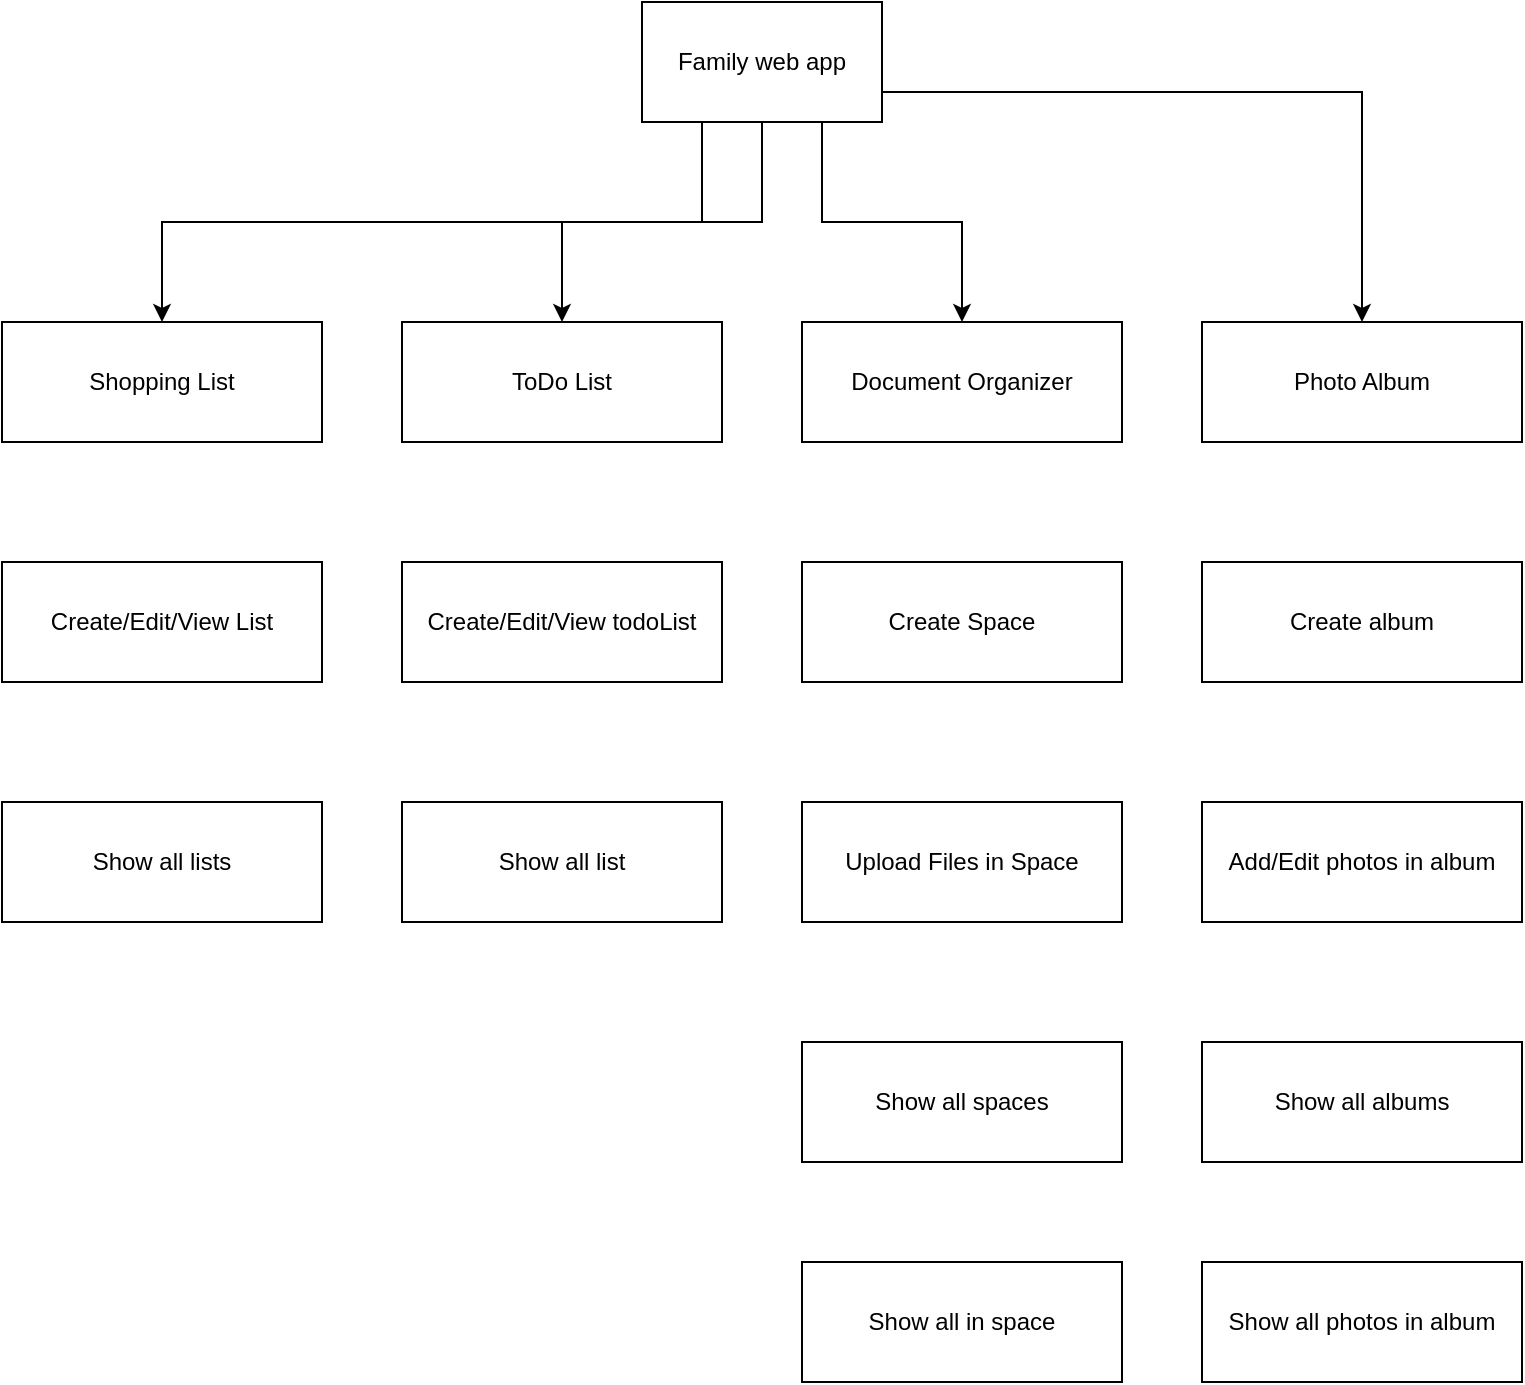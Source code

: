 <mxfile version="13.6.6" type="device" pages="4"><diagram id="MVocwHUg0sw6Yvs9M3k_" name="Features"><mxGraphModel dx="1426" dy="771" grid="1" gridSize="10" guides="1" tooltips="1" connect="1" arrows="1" fold="1" page="1" pageScale="1" pageWidth="827" pageHeight="1169" math="0" shadow="0"><root><mxCell id="0"/><mxCell id="1" parent="0"/><mxCell id="9WP8ulpHHyZ4Qt_uzORv-6" style="edgeStyle=orthogonalEdgeStyle;rounded=0;orthogonalLoop=1;jettySize=auto;html=1;exitX=0.25;exitY=1;exitDx=0;exitDy=0;entryX=0.5;entryY=0;entryDx=0;entryDy=0;" parent="1" source="9WP8ulpHHyZ4Qt_uzORv-1" target="9WP8ulpHHyZ4Qt_uzORv-2" edge="1"><mxGeometry relative="1" as="geometry"/></mxCell><mxCell id="9WP8ulpHHyZ4Qt_uzORv-7" style="edgeStyle=orthogonalEdgeStyle;rounded=0;orthogonalLoop=1;jettySize=auto;html=1;exitX=0.5;exitY=1;exitDx=0;exitDy=0;entryX=0.5;entryY=0;entryDx=0;entryDy=0;" parent="1" source="9WP8ulpHHyZ4Qt_uzORv-1" target="9WP8ulpHHyZ4Qt_uzORv-3" edge="1"><mxGeometry relative="1" as="geometry"/></mxCell><mxCell id="9WP8ulpHHyZ4Qt_uzORv-8" style="edgeStyle=orthogonalEdgeStyle;rounded=0;orthogonalLoop=1;jettySize=auto;html=1;exitX=1;exitY=0.75;exitDx=0;exitDy=0;entryX=0.5;entryY=0;entryDx=0;entryDy=0;" parent="1" source="9WP8ulpHHyZ4Qt_uzORv-1" target="9WP8ulpHHyZ4Qt_uzORv-5" edge="1"><mxGeometry relative="1" as="geometry"/></mxCell><mxCell id="9WP8ulpHHyZ4Qt_uzORv-9" style="edgeStyle=orthogonalEdgeStyle;rounded=0;orthogonalLoop=1;jettySize=auto;html=1;exitX=0.75;exitY=1;exitDx=0;exitDy=0;" parent="1" source="9WP8ulpHHyZ4Qt_uzORv-1" target="9WP8ulpHHyZ4Qt_uzORv-4" edge="1"><mxGeometry relative="1" as="geometry"/></mxCell><mxCell id="9WP8ulpHHyZ4Qt_uzORv-1" value="Family web app" style="rounded=0;whiteSpace=wrap;html=1;" parent="1" vertex="1"><mxGeometry x="400" y="80" width="120" height="60" as="geometry"/></mxCell><mxCell id="9WP8ulpHHyZ4Qt_uzORv-2" value="Shopping List" style="rounded=0;whiteSpace=wrap;html=1;" parent="1" vertex="1"><mxGeometry x="80" y="240" width="160" height="60" as="geometry"/></mxCell><mxCell id="9WP8ulpHHyZ4Qt_uzORv-3" value="ToDo List" style="rounded=0;whiteSpace=wrap;html=1;" parent="1" vertex="1"><mxGeometry x="280" y="240" width="160" height="60" as="geometry"/></mxCell><mxCell id="9WP8ulpHHyZ4Qt_uzORv-4" value="Document Organizer" style="rounded=0;whiteSpace=wrap;html=1;" parent="1" vertex="1"><mxGeometry x="480" y="240" width="160" height="60" as="geometry"/></mxCell><mxCell id="9WP8ulpHHyZ4Qt_uzORv-5" value="Photo Album" style="rounded=0;whiteSpace=wrap;html=1;" parent="1" vertex="1"><mxGeometry x="680" y="240" width="160" height="60" as="geometry"/></mxCell><mxCell id="9WP8ulpHHyZ4Qt_uzORv-10" value="Create/Edit/View List" style="rounded=0;whiteSpace=wrap;html=1;" parent="1" vertex="1"><mxGeometry x="80" y="360" width="160" height="60" as="geometry"/></mxCell><mxCell id="9WP8ulpHHyZ4Qt_uzORv-11" value="Show all lists" style="rounded=0;whiteSpace=wrap;html=1;" parent="1" vertex="1"><mxGeometry x="80" y="480" width="160" height="60" as="geometry"/></mxCell><mxCell id="9WP8ulpHHyZ4Qt_uzORv-12" value="Create/Edit/View todoList" style="rounded=0;whiteSpace=wrap;html=1;" parent="1" vertex="1"><mxGeometry x="280" y="360" width="160" height="60" as="geometry"/></mxCell><mxCell id="9WP8ulpHHyZ4Qt_uzORv-13" value="Show all list" style="rounded=0;whiteSpace=wrap;html=1;" parent="1" vertex="1"><mxGeometry x="280" y="480" width="160" height="60" as="geometry"/></mxCell><mxCell id="9WP8ulpHHyZ4Qt_uzORv-14" value="Create Space" style="rounded=0;whiteSpace=wrap;html=1;" parent="1" vertex="1"><mxGeometry x="480" y="360" width="160" height="60" as="geometry"/></mxCell><mxCell id="9WP8ulpHHyZ4Qt_uzORv-15" value="Upload Files in Space" style="rounded=0;whiteSpace=wrap;html=1;" parent="1" vertex="1"><mxGeometry x="480" y="480" width="160" height="60" as="geometry"/></mxCell><mxCell id="9WP8ulpHHyZ4Qt_uzORv-16" value="Show all spaces" style="rounded=0;whiteSpace=wrap;html=1;" parent="1" vertex="1"><mxGeometry x="480" y="600" width="160" height="60" as="geometry"/></mxCell><mxCell id="9WP8ulpHHyZ4Qt_uzORv-17" value="Show all in space" style="rounded=0;whiteSpace=wrap;html=1;" parent="1" vertex="1"><mxGeometry x="480" y="710" width="160" height="60" as="geometry"/></mxCell><mxCell id="9WP8ulpHHyZ4Qt_uzORv-18" value="Create album" style="rounded=0;whiteSpace=wrap;html=1;" parent="1" vertex="1"><mxGeometry x="680" y="360" width="160" height="60" as="geometry"/></mxCell><mxCell id="9WP8ulpHHyZ4Qt_uzORv-19" value="Add/Edit photos in album" style="rounded=0;whiteSpace=wrap;html=1;" parent="1" vertex="1"><mxGeometry x="680" y="480" width="160" height="60" as="geometry"/></mxCell><mxCell id="9WP8ulpHHyZ4Qt_uzORv-20" value="Show all albums" style="rounded=0;whiteSpace=wrap;html=1;" parent="1" vertex="1"><mxGeometry x="680" y="600" width="160" height="60" as="geometry"/></mxCell><mxCell id="9WP8ulpHHyZ4Qt_uzORv-21" value="Show all photos in album" style="rounded=0;whiteSpace=wrap;html=1;" parent="1" vertex="1"><mxGeometry x="680" y="710" width="160" height="60" as="geometry"/></mxCell></root></mxGraphModel></diagram><diagram id="oqttEoFnqcMNZZ5wq4b5" name="Highlevel-Arch"><mxGraphModel dx="2253" dy="771" grid="1" gridSize="10" guides="1" tooltips="1" connect="1" arrows="1" fold="1" page="1" pageScale="1" pageWidth="827" pageHeight="1169" math="0" shadow="0"><root><mxCell id="Q6gV2f1Vx8R_XNYDrY5R-0"/><mxCell id="Q6gV2f1Vx8R_XNYDrY5R-1" parent="Q6gV2f1Vx8R_XNYDrY5R-0"/><mxCell id="sEO64oZxRyMobWsWleir-13" value="" style="rounded=0;whiteSpace=wrap;html=1;" parent="Q6gV2f1Vx8R_XNYDrY5R-1" vertex="1"><mxGeometry x="150" y="60" width="890" height="640" as="geometry"/></mxCell><mxCell id="sEO64oZxRyMobWsWleir-8" value="" style="rounded=0;whiteSpace=wrap;html=1;" parent="Q6gV2f1Vx8R_XNYDrY5R-1" vertex="1"><mxGeometry x="190" y="80" width="800" height="270" as="geometry"/></mxCell><mxCell id="Q6gV2f1Vx8R_XNYDrY5R-5" value="Client" style="rounded=0;whiteSpace=wrap;html=1;" parent="Q6gV2f1Vx8R_XNYDrY5R-1" vertex="1"><mxGeometry x="-90" y="370" width="120" height="60" as="geometry"/></mxCell><mxCell id="Q6gV2f1Vx8R_XNYDrY5R-9" style="edgeStyle=orthogonalEdgeStyle;rounded=0;orthogonalLoop=1;jettySize=auto;html=1;exitX=1;exitY=0.5;exitDx=0;exitDy=0;entryX=0;entryY=0.5;entryDx=0;entryDy=0;" parent="Q6gV2f1Vx8R_XNYDrY5R-1" source="Q6gV2f1Vx8R_XNYDrY5R-6" target="Q6gV2f1Vx8R_XNYDrY5R-7" edge="1"><mxGeometry relative="1" as="geometry"/></mxCell><mxCell id="sEO64oZxRyMobWsWleir-5" style="edgeStyle=orthogonalEdgeStyle;rounded=0;orthogonalLoop=1;jettySize=auto;html=1;exitX=1;exitY=0.25;exitDx=0;exitDy=0;entryX=0;entryY=0.5;entryDx=0;entryDy=0;" parent="Q6gV2f1Vx8R_XNYDrY5R-1" source="Q6gV2f1Vx8R_XNYDrY5R-6" target="Q6gV2f1Vx8R_XNYDrY5R-10" edge="1"><mxGeometry relative="1" as="geometry"/></mxCell><mxCell id="Q6gV2f1Vx8R_XNYDrY5R-6" value="&lt;b&gt;Auth Service&lt;/b&gt;&lt;br&gt;signup&lt;br&gt;signin&lt;br&gt;signout" style="rounded=0;whiteSpace=wrap;html=1;" parent="Q6gV2f1Vx8R_XNYDrY5R-1" vertex="1"><mxGeometry x="380" y="125" width="120" height="140" as="geometry"/></mxCell><mxCell id="sEO64oZxRyMobWsWleir-1" style="edgeStyle=orthogonalEdgeStyle;rounded=0;orthogonalLoop=1;jettySize=auto;html=1;exitX=1;exitY=0.5;exitDx=0;exitDy=0;entryX=0;entryY=0.5;entryDx=0;entryDy=0;" parent="Q6gV2f1Vx8R_XNYDrY5R-1" source="Q6gV2f1Vx8R_XNYDrY5R-7" edge="1"><mxGeometry relative="1" as="geometry"><mxPoint x="760" y="230" as="targetPoint"/></mxGeometry></mxCell><mxCell id="Q6gV2f1Vx8R_XNYDrY5R-7" value="user model" style="rounded=0;whiteSpace=wrap;html=1;" parent="Q6gV2f1Vx8R_XNYDrY5R-1" vertex="1"><mxGeometry x="610" y="200" width="120" height="60" as="geometry"/></mxCell><mxCell id="Q6gV2f1Vx8R_XNYDrY5R-10" value="jwt token" style="rounded=0;whiteSpace=wrap;html=1;" parent="Q6gV2f1Vx8R_XNYDrY5R-1" vertex="1"><mxGeometry x="610" y="100" width="120" height="60" as="geometry"/></mxCell><mxCell id="sEO64oZxRyMobWsWleir-9" value="POD Auth" style="text;html=1;strokeColor=none;fillColor=none;align=center;verticalAlign=middle;whiteSpace=wrap;rounded=0;fontStyle=1" parent="Q6gV2f1Vx8R_XNYDrY5R-1" vertex="1"><mxGeometry x="550" y="320" width="80" height="20" as="geometry"/></mxCell><mxCell id="sEO64oZxRyMobWsWleir-28" style="edgeStyle=orthogonalEdgeStyle;rounded=0;orthogonalLoop=1;jettySize=auto;html=1;exitX=1;exitY=0.5;exitDx=0;exitDy=0;entryX=0;entryY=0.5;entryDx=0;entryDy=0;" parent="Q6gV2f1Vx8R_XNYDrY5R-1" source="sEO64oZxRyMobWsWleir-12" target="Q6gV2f1Vx8R_XNYDrY5R-6" edge="1"><mxGeometry relative="1" as="geometry"/></mxCell><mxCell id="sEO64oZxRyMobWsWleir-12" value="ClusterIP Service" style="rounded=0;whiteSpace=wrap;html=1;" parent="Q6gV2f1Vx8R_XNYDrY5R-1" vertex="1"><mxGeometry x="220" y="180" width="120" height="60" as="geometry"/></mxCell><mxCell id="sEO64oZxRyMobWsWleir-14" value="Kubernetes Cluster" style="text;html=1;strokeColor=none;fillColor=none;align=center;verticalAlign=middle;whiteSpace=wrap;rounded=0;fontStyle=1" parent="Q6gV2f1Vx8R_XNYDrY5R-1" vertex="1"><mxGeometry x="560" y="480" width="140" height="20" as="geometry"/></mxCell><mxCell id="sEO64oZxRyMobWsWleir-15" value="" style="shape=table;html=1;whiteSpace=wrap;startSize=0;container=1;collapsible=0;childLayout=tableLayout;" parent="Q6gV2f1Vx8R_XNYDrY5R-1" vertex="1"><mxGeometry x="760" y="170" width="210" height="120" as="geometry"/></mxCell><mxCell id="sEO64oZxRyMobWsWleir-16" value="" style="shape=partialRectangle;html=1;whiteSpace=wrap;collapsible=0;dropTarget=0;pointerEvents=0;fillColor=none;top=0;left=0;bottom=0;right=0;points=[[0,0.5],[1,0.5]];portConstraint=eastwest;" parent="sEO64oZxRyMobWsWleir-15" vertex="1"><mxGeometry width="210" height="40" as="geometry"/></mxCell><mxCell id="sEO64oZxRyMobWsWleir-17" value="Name" style="shape=partialRectangle;html=1;whiteSpace=wrap;connectable=0;fillColor=none;top=0;left=0;bottom=0;right=0;overflow=hidden;" parent="sEO64oZxRyMobWsWleir-16" vertex="1"><mxGeometry width="70" height="40" as="geometry"/></mxCell><mxCell id="sEO64oZxRyMobWsWleir-18" value="Email" style="shape=partialRectangle;html=1;whiteSpace=wrap;connectable=0;fillColor=none;top=0;left=0;bottom=0;right=0;overflow=hidden;" parent="sEO64oZxRyMobWsWleir-16" vertex="1"><mxGeometry x="70" width="70" height="40" as="geometry"/></mxCell><mxCell id="sEO64oZxRyMobWsWleir-19" value="Password" style="shape=partialRectangle;html=1;whiteSpace=wrap;connectable=0;fillColor=none;top=0;left=0;bottom=0;right=0;overflow=hidden;" parent="sEO64oZxRyMobWsWleir-16" vertex="1"><mxGeometry x="140" width="70" height="40" as="geometry"/></mxCell><mxCell id="sEO64oZxRyMobWsWleir-20" value="" style="shape=partialRectangle;html=1;whiteSpace=wrap;collapsible=0;dropTarget=0;pointerEvents=0;fillColor=none;top=0;left=0;bottom=0;right=0;points=[[0,0.5],[1,0.5]];portConstraint=eastwest;" parent="sEO64oZxRyMobWsWleir-15" vertex="1"><mxGeometry y="40" width="210" height="40" as="geometry"/></mxCell><mxCell id="sEO64oZxRyMobWsWleir-21" value="" style="shape=partialRectangle;html=1;whiteSpace=wrap;connectable=0;fillColor=none;top=0;left=0;bottom=0;right=0;overflow=hidden;" parent="sEO64oZxRyMobWsWleir-20" vertex="1"><mxGeometry width="70" height="40" as="geometry"/></mxCell><mxCell id="sEO64oZxRyMobWsWleir-22" value="" style="shape=partialRectangle;html=1;whiteSpace=wrap;connectable=0;fillColor=none;top=0;left=0;bottom=0;right=0;overflow=hidden;" parent="sEO64oZxRyMobWsWleir-20" vertex="1"><mxGeometry x="70" width="70" height="40" as="geometry"/></mxCell><mxCell id="sEO64oZxRyMobWsWleir-23" value="" style="shape=partialRectangle;html=1;whiteSpace=wrap;connectable=0;fillColor=none;top=0;left=0;bottom=0;right=0;overflow=hidden;" parent="sEO64oZxRyMobWsWleir-20" vertex="1"><mxGeometry x="140" width="70" height="40" as="geometry"/></mxCell><mxCell id="sEO64oZxRyMobWsWleir-24" value="" style="shape=partialRectangle;html=1;whiteSpace=wrap;collapsible=0;dropTarget=0;pointerEvents=0;fillColor=none;top=0;left=0;bottom=0;right=0;points=[[0,0.5],[1,0.5]];portConstraint=eastwest;" parent="sEO64oZxRyMobWsWleir-15" vertex="1"><mxGeometry y="80" width="210" height="40" as="geometry"/></mxCell><mxCell id="sEO64oZxRyMobWsWleir-25" value="" style="shape=partialRectangle;html=1;whiteSpace=wrap;connectable=0;fillColor=none;top=0;left=0;bottom=0;right=0;overflow=hidden;" parent="sEO64oZxRyMobWsWleir-24" vertex="1"><mxGeometry width="70" height="40" as="geometry"/></mxCell><mxCell id="sEO64oZxRyMobWsWleir-26" value="" style="shape=partialRectangle;html=1;whiteSpace=wrap;connectable=0;fillColor=none;top=0;left=0;bottom=0;right=0;overflow=hidden;" parent="sEO64oZxRyMobWsWleir-24" vertex="1"><mxGeometry x="70" width="70" height="40" as="geometry"/></mxCell><mxCell id="sEO64oZxRyMobWsWleir-27" value="" style="shape=partialRectangle;html=1;whiteSpace=wrap;connectable=0;fillColor=none;top=0;left=0;bottom=0;right=0;overflow=hidden;" parent="sEO64oZxRyMobWsWleir-24" vertex="1"><mxGeometry x="140" width="70" height="40" as="geometry"/></mxCell><mxCell id="kefU49QvhKN5m_FnA-XV-0" value="" style="rounded=0;whiteSpace=wrap;html=1;" parent="Q6gV2f1Vx8R_XNYDrY5R-1" vertex="1"><mxGeometry x="190" y="400" width="800" height="240" as="geometry"/></mxCell><mxCell id="kefU49QvhKN5m_FnA-XV-1" value="Shoppinglist" style="text;html=1;strokeColor=none;fillColor=none;align=center;verticalAlign=middle;whiteSpace=wrap;rounded=0;" parent="Q6gV2f1Vx8R_XNYDrY5R-1" vertex="1"><mxGeometry x="575" y="610" width="40" height="20" as="geometry"/></mxCell><mxCell id="kefU49QvhKN5m_FnA-XV-2" value="&lt;b&gt;Shopping Service&lt;/b&gt;&lt;br&gt;new&lt;br&gt;update&lt;br&gt;deleteLists&lt;br&gt;show&lt;br&gt;list&lt;br&gt;" style="rounded=0;whiteSpace=wrap;html=1;" parent="Q6gV2f1Vx8R_XNYDrY5R-1" vertex="1"><mxGeometry x="490" y="435" width="120" height="150" as="geometry"/></mxCell><mxCell id="kefU49QvhKN5m_FnA-XV-5" style="edgeStyle=orthogonalEdgeStyle;rounded=0;orthogonalLoop=1;jettySize=auto;html=1;exitX=1;exitY=0.5;exitDx=0;exitDy=0;entryX=0;entryY=0.5;entryDx=0;entryDy=0;" parent="Q6gV2f1Vx8R_XNYDrY5R-1" source="kefU49QvhKN5m_FnA-XV-3" target="kefU49QvhKN5m_FnA-XV-4" edge="1"><mxGeometry relative="1" as="geometry"/></mxCell><mxCell id="kefU49QvhKN5m_FnA-XV-3" value="cluster ip" style="rounded=0;whiteSpace=wrap;html=1;" parent="Q6gV2f1Vx8R_XNYDrY5R-1" vertex="1"><mxGeometry x="220" y="480" width="120" height="60" as="geometry"/></mxCell><mxCell id="kefU49QvhKN5m_FnA-XV-6" style="edgeStyle=orthogonalEdgeStyle;rounded=0;orthogonalLoop=1;jettySize=auto;html=1;exitX=1;exitY=0.5;exitDx=0;exitDy=0;entryX=0;entryY=0.5;entryDx=0;entryDy=0;" parent="Q6gV2f1Vx8R_XNYDrY5R-1" source="kefU49QvhKN5m_FnA-XV-4" target="kefU49QvhKN5m_FnA-XV-2" edge="1"><mxGeometry relative="1" as="geometry"/></mxCell><mxCell id="kefU49QvhKN5m_FnA-XV-4" value="checkauth" style="rounded=0;whiteSpace=wrap;html=1;" parent="Q6gV2f1Vx8R_XNYDrY5R-1" vertex="1"><mxGeometry x="370" y="480" width="70" height="60" as="geometry"/></mxCell><mxCell id="yYDomuB6D0Bk4alOoMnC-1" value="shopping list model" style="rounded=0;whiteSpace=wrap;html=1;" parent="Q6gV2f1Vx8R_XNYDrY5R-1" vertex="1"><mxGeometry x="650" y="440" width="120" height="60" as="geometry"/></mxCell><mxCell id="yYDomuB6D0Bk4alOoMnC-30" value="&lt;ol&gt;&lt;li&gt;name&lt;/li&gt;&lt;li&gt;creatorid&lt;/li&gt;&lt;li&gt;creatorName&lt;/li&gt;&lt;li&gt;items ({ name:'sd', status:'done' })&lt;/li&gt;&lt;/ol&gt;" style="text;strokeColor=none;fillColor=none;html=1;whiteSpace=wrap;verticalAlign=middle;overflow=hidden;" parent="Q6gV2f1Vx8R_XNYDrY5R-1" vertex="1"><mxGeometry x="810" y="407.5" width="140" height="125" as="geometry"/></mxCell></root></mxGraphModel></diagram><diagram id="uqc9lW6jJ9_Ot97ogLeN" name="ShoppingService"><mxGraphModel dx="1426" dy="771" grid="1" gridSize="10" guides="1" tooltips="1" connect="1" arrows="1" fold="1" page="1" pageScale="1" pageWidth="827" pageHeight="1169" math="0" shadow="0"><root><mxCell id="0foMJ1osIYj3qNk43Hz0-0"/><mxCell id="0foMJ1osIYj3qNk43Hz0-1" parent="0foMJ1osIYj3qNk43Hz0-0"/><mxCell id="TeGHGHijbI_2twV1Mf2T-3" style="edgeStyle=orthogonalEdgeStyle;rounded=0;orthogonalLoop=1;jettySize=auto;html=1;exitX=1;exitY=0.5;exitDx=0;exitDy=0;" edge="1" parent="0foMJ1osIYj3qNk43Hz0-1" source="_pjZUNBJ4_MLGlDrzGfS-0" target="TeGHGHijbI_2twV1Mf2T-2"><mxGeometry relative="1" as="geometry"/></mxCell><mxCell id="_pjZUNBJ4_MLGlDrzGfS-0" value="/new" style="rounded=0;whiteSpace=wrap;html=1;" vertex="1" parent="0foMJ1osIYj3qNk43Hz0-1"><mxGeometry x="120" y="360" width="120" height="60" as="geometry"/></mxCell><mxCell id="Q8kzqHflDhrO6r5nRZl6-0" value="/update" style="rounded=0;whiteSpace=wrap;html=1;" vertex="1" parent="0foMJ1osIYj3qNk43Hz0-1"><mxGeometry x="120" y="480" width="120" height="60" as="geometry"/></mxCell><mxCell id="A_IXgl9N4516pz0a2xGM-0" value="/deleteList" style="rounded=0;whiteSpace=wrap;html=1;" vertex="1" parent="0foMJ1osIYj3qNk43Hz0-1"><mxGeometry x="120" y="600" width="120" height="60" as="geometry"/></mxCell><mxCell id="TeGHGHijbI_2twV1Mf2T-0" value="/show" style="rounded=0;whiteSpace=wrap;html=1;" vertex="1" parent="0foMJ1osIYj3qNk43Hz0-1"><mxGeometry x="120" y="720" width="120" height="60" as="geometry"/></mxCell><mxCell id="TeGHGHijbI_2twV1Mf2T-1" value="/list" style="rounded=0;whiteSpace=wrap;html=1;" vertex="1" parent="0foMJ1osIYj3qNk43Hz0-1"><mxGeometry x="120" y="840" width="120" height="60" as="geometry"/></mxCell><mxCell id="TeGHGHijbI_2twV1Mf2T-2" value="&lt;h1&gt;Post&lt;/h1&gt;&lt;div&gt;&lt;br&gt;&lt;/div&gt;&lt;div&gt;{&lt;/div&gt;&lt;div&gt;&amp;nbsp; &amp;nbsp; name:'newlist'&lt;/div&gt;&lt;div&gt;&amp;nbsp;&amp;nbsp;&lt;/div&gt;&lt;div&gt;}&lt;/div&gt;" style="text;html=1;strokeColor=none;fillColor=none;spacing=5;spacingTop=-20;whiteSpace=wrap;overflow=hidden;rounded=0;" vertex="1" parent="0foMJ1osIYj3qNk43Hz0-1"><mxGeometry x="390" y="320" width="190" height="120" as="geometry"/></mxCell></root></mxGraphModel></diagram><diagram id="30tnZWiePgLwytoIuVxS" name="Page-3"><mxGraphModel dx="1426" dy="771" grid="1" gridSize="10" guides="1" tooltips="1" connect="1" arrows="1" fold="1" page="1" pageScale="1" pageWidth="827" pageHeight="1169" math="0" shadow="0"><root><mxCell id="S4SFhZfUhVf4uuRw0bbT-0"/><mxCell id="S4SFhZfUhVf4uuRw0bbT-1" parent="S4SFhZfUhVf4uuRw0bbT-0"/><mxCell id="S4SFhZfUhVf4uuRw0bbT-2" value="" style="rounded=0;whiteSpace=wrap;html=1;" parent="S4SFhZfUhVf4uuRw0bbT-1" vertex="1"><mxGeometry x="160" y="160" width="440" height="360" as="geometry"/></mxCell><mxCell id="S4SFhZfUhVf4uuRw0bbT-3" value="Header" style="rounded=0;whiteSpace=wrap;html=1;" parent="S4SFhZfUhVf4uuRw0bbT-1" vertex="1"><mxGeometry x="160" y="160" width="440" height="60" as="geometry"/></mxCell><mxCell id="S4SFhZfUhVf4uuRw0bbT-4" value="Content" style="rounded=0;whiteSpace=wrap;html=1;" parent="S4SFhZfUhVf4uuRw0bbT-1" vertex="1"><mxGeometry x="170" y="230" width="420" height="210" as="geometry"/></mxCell><mxCell id="S4SFhZfUhVf4uuRw0bbT-5" value="Footer" style="rounded=0;whiteSpace=wrap;html=1;" parent="S4SFhZfUhVf4uuRw0bbT-1" vertex="1"><mxGeometry x="170" y="450" width="420" height="60" as="geometry"/></mxCell><mxCell id="Ii-0UlJ1CwglTUreWqr8-0" value="" style="rounded=0;whiteSpace=wrap;html=1;" parent="S4SFhZfUhVf4uuRw0bbT-1" vertex="1"><mxGeometry x="80" y="640" width="450" height="360" as="geometry"/></mxCell><mxCell id="Ii-0UlJ1CwglTUreWqr8-1" value="Add Shopping List" style="rounded=0;whiteSpace=wrap;html=1;" parent="S4SFhZfUhVf4uuRw0bbT-1" vertex="1"><mxGeometry x="110" y="670" width="120" height="40" as="geometry"/></mxCell><mxCell id="Ii-0UlJ1CwglTUreWqr8-6" value="" style="rounded=0;whiteSpace=wrap;html=1;" parent="S4SFhZfUhVf4uuRw0bbT-1" vertex="1"><mxGeometry x="80" y="1040" width="450" height="250" as="geometry"/></mxCell><mxCell id="Ii-0UlJ1CwglTUreWqr8-8" value="&lt;ul&gt;&lt;li&gt;Value 1&lt;/li&gt;&lt;li&gt;Value 2&lt;/li&gt;&lt;li&gt;Value 3&lt;/li&gt;&lt;/ul&gt;" style="text;strokeColor=none;fillColor=none;html=1;whiteSpace=wrap;verticalAlign=middle;overflow=hidden;" parent="S4SFhZfUhVf4uuRw0bbT-1" vertex="1"><mxGeometry x="220" y="1125" width="100" height="80" as="geometry"/></mxCell><mxCell id="Ii-0UlJ1CwglTUreWqr8-9" value="ok" style="rounded=0;whiteSpace=wrap;html=1;" parent="S4SFhZfUhVf4uuRw0bbT-1" vertex="1"><mxGeometry x="360" y="1210" width="120" height="60" as="geometry"/></mxCell><mxCell id="Ii-0UlJ1CwglTUreWqr8-10" value="" style="rounded=0;whiteSpace=wrap;html=1;" parent="S4SFhZfUhVf4uuRw0bbT-1" vertex="1"><mxGeometry x="110" y="740" width="170" height="160" as="geometry"/></mxCell><mxCell id="Ii-0UlJ1CwglTUreWqr8-14" value="&lt;ul&gt;&lt;li&gt;Value 1&lt;/li&gt;&lt;li&gt;Value 2&lt;/li&gt;&lt;li&gt;Value 3&lt;/li&gt;&lt;/ul&gt;" style="text;strokeColor=none;fillColor=none;html=1;whiteSpace=wrap;verticalAlign=middle;overflow=hidden;" parent="S4SFhZfUhVf4uuRw0bbT-1" vertex="1"><mxGeometry x="145" y="780" width="100" height="80" as="geometry"/></mxCell><mxCell id="Ii-0UlJ1CwglTUreWqr8-15" value="NAme" style="text;strokeColor=none;fillColor=none;html=1;fontSize=24;fontStyle=1;verticalAlign=middle;align=center;" parent="S4SFhZfUhVf4uuRw0bbT-1" vertex="1"><mxGeometry x="150" y="740" width="100" height="40" as="geometry"/></mxCell><mxCell id="Ii-0UlJ1CwglTUreWqr8-16" value="By creator" style="text;strokeColor=none;fillColor=none;html=1;fontSize=24;fontStyle=1;verticalAlign=middle;align=center;" parent="S4SFhZfUhVf4uuRw0bbT-1" vertex="1"><mxGeometry x="145" y="850" width="100" height="40" as="geometry"/></mxCell><mxCell id="wkU9QZmLTY8emotKp-1n-0" value="" style="rounded=0;whiteSpace=wrap;html=1;" parent="S4SFhZfUhVf4uuRw0bbT-1" vertex="1"><mxGeometry x="80" y="1400" width="440" height="240" as="geometry"/></mxCell></root></mxGraphModel></diagram></mxfile>